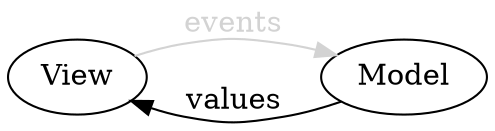 digraph {
  rankdir = LR
  bgcolor = transparent
  View
  Model


  Model -> View [color=transparent,label=" "]

  Model -> View [label="values"]

  View -> Model [label="events",fontcolor="lightgray",color="lightgray"]

}
